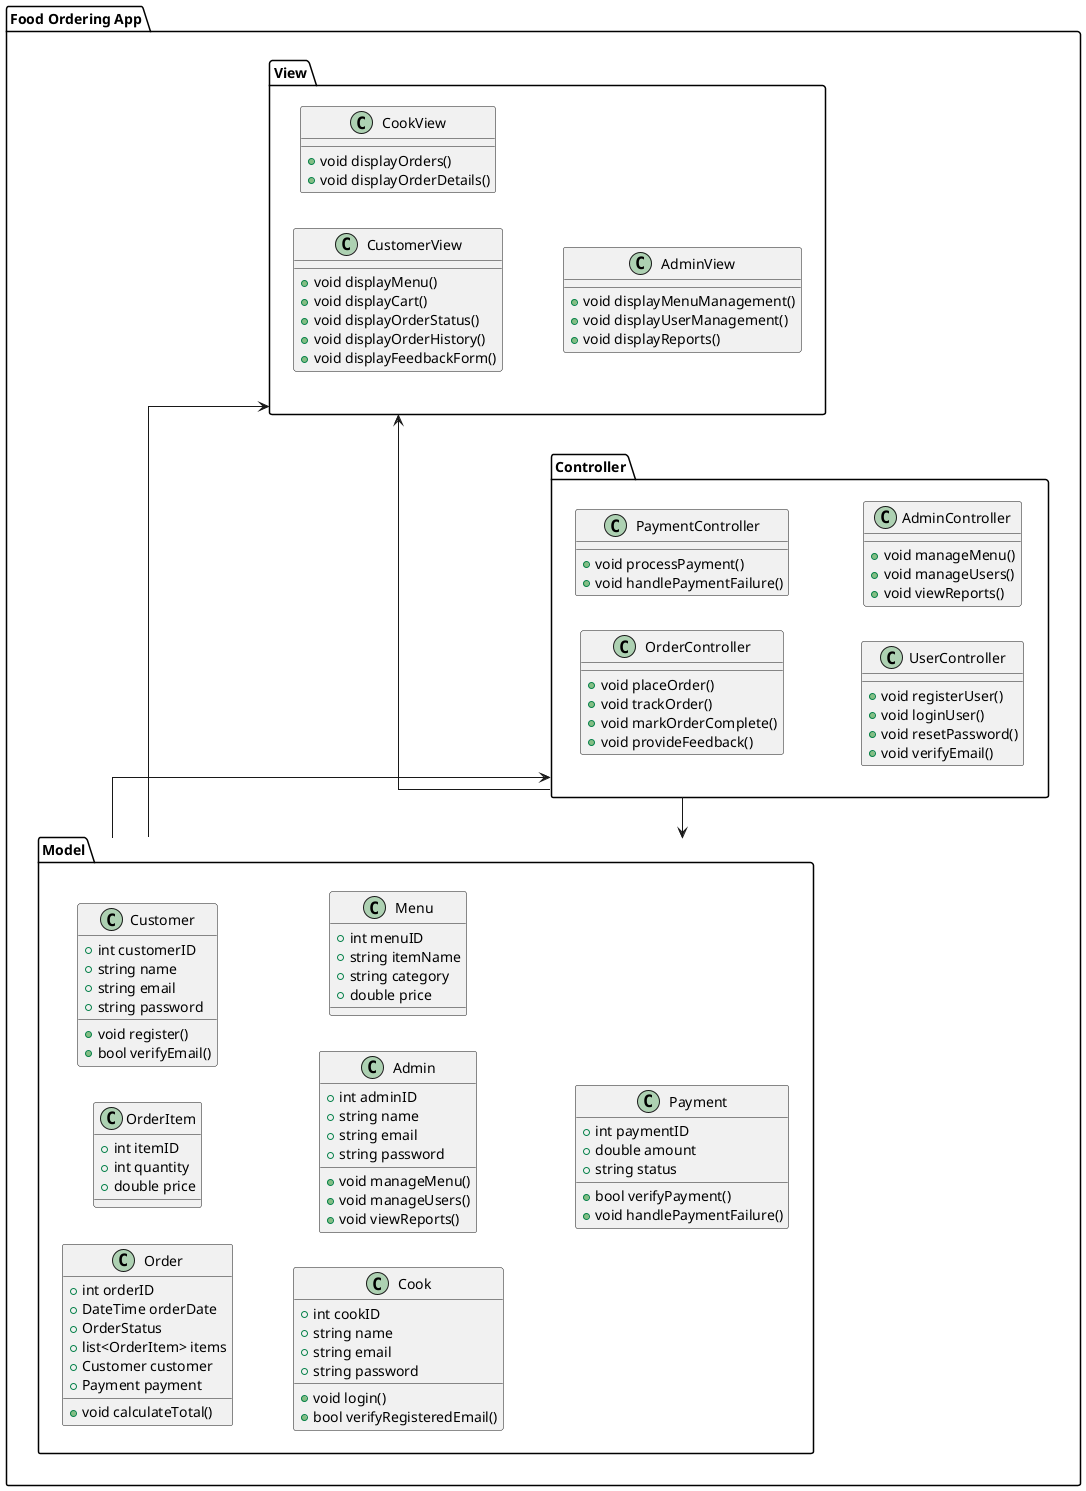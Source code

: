 @startuml classDia
left to right direction

skinparam linetype ortho
package "Food Ordering App" {
    package "Model" {
        class Order {
            +int orderID
            +DateTime orderDate
            +OrderStatus 
            +list<OrderItem> items
            +Customer customer
            +Payment payment
            +void calculateTotal()
        }
        class OrderItem {
            +int itemID
            +int quantity
            +double price
        }
        class Customer {
            +int customerID
            +string name
            +string email
            +string password
            +void register()
            +bool verifyEmail()
        }
        class Cook {
            +int cookID
            +string name
            +string email
            +string password
            +void login()
            +bool verifyRegisteredEmail()
        }
        class Admin {
            +int adminID
            +string name
            +string email
            +string password
            +void manageMenu()
            +void manageUsers()
            +void viewReports()
        }
        class Menu {
            +int menuID
            +string itemName
            +string category
            +double price
        }
        class Payment {
            +int paymentID
            +double amount
            +string status
            +bool verifyPayment()
            +void handlePaymentFailure()
        }
    }

    package "View" {
        class CustomerView {
            +void displayMenu()
            +void displayCart()
            +void displayOrderStatus()
            +void displayOrderHistory()
            +void displayFeedbackForm()
        }
        class CookView {
            +void displayOrders()
            +void displayOrderDetails()
        }
        class AdminView {
            +void displayMenuManagement()
            +void displayUserManagement()
            +void displayReports()
        }
    }

    package "Controller" {
        class OrderController {
            +void placeOrder()
            +void trackOrder()
            +void markOrderComplete()
            +void provideFeedback()
        }
        class PaymentController {
            +void processPayment()
            +void handlePaymentFailure()
        }
        class UserController {
            +void registerUser()
            +void loginUser()
            +void resetPassword()
            +void verifyEmail()
        }
        class AdminController {
            +void manageMenu()
            +void manageUsers()
            +void viewReports()
        }
    }

    Model --> View
    View <-- Controller
    Controller -r-> Model
    Model-->Controller
}
@enduml
